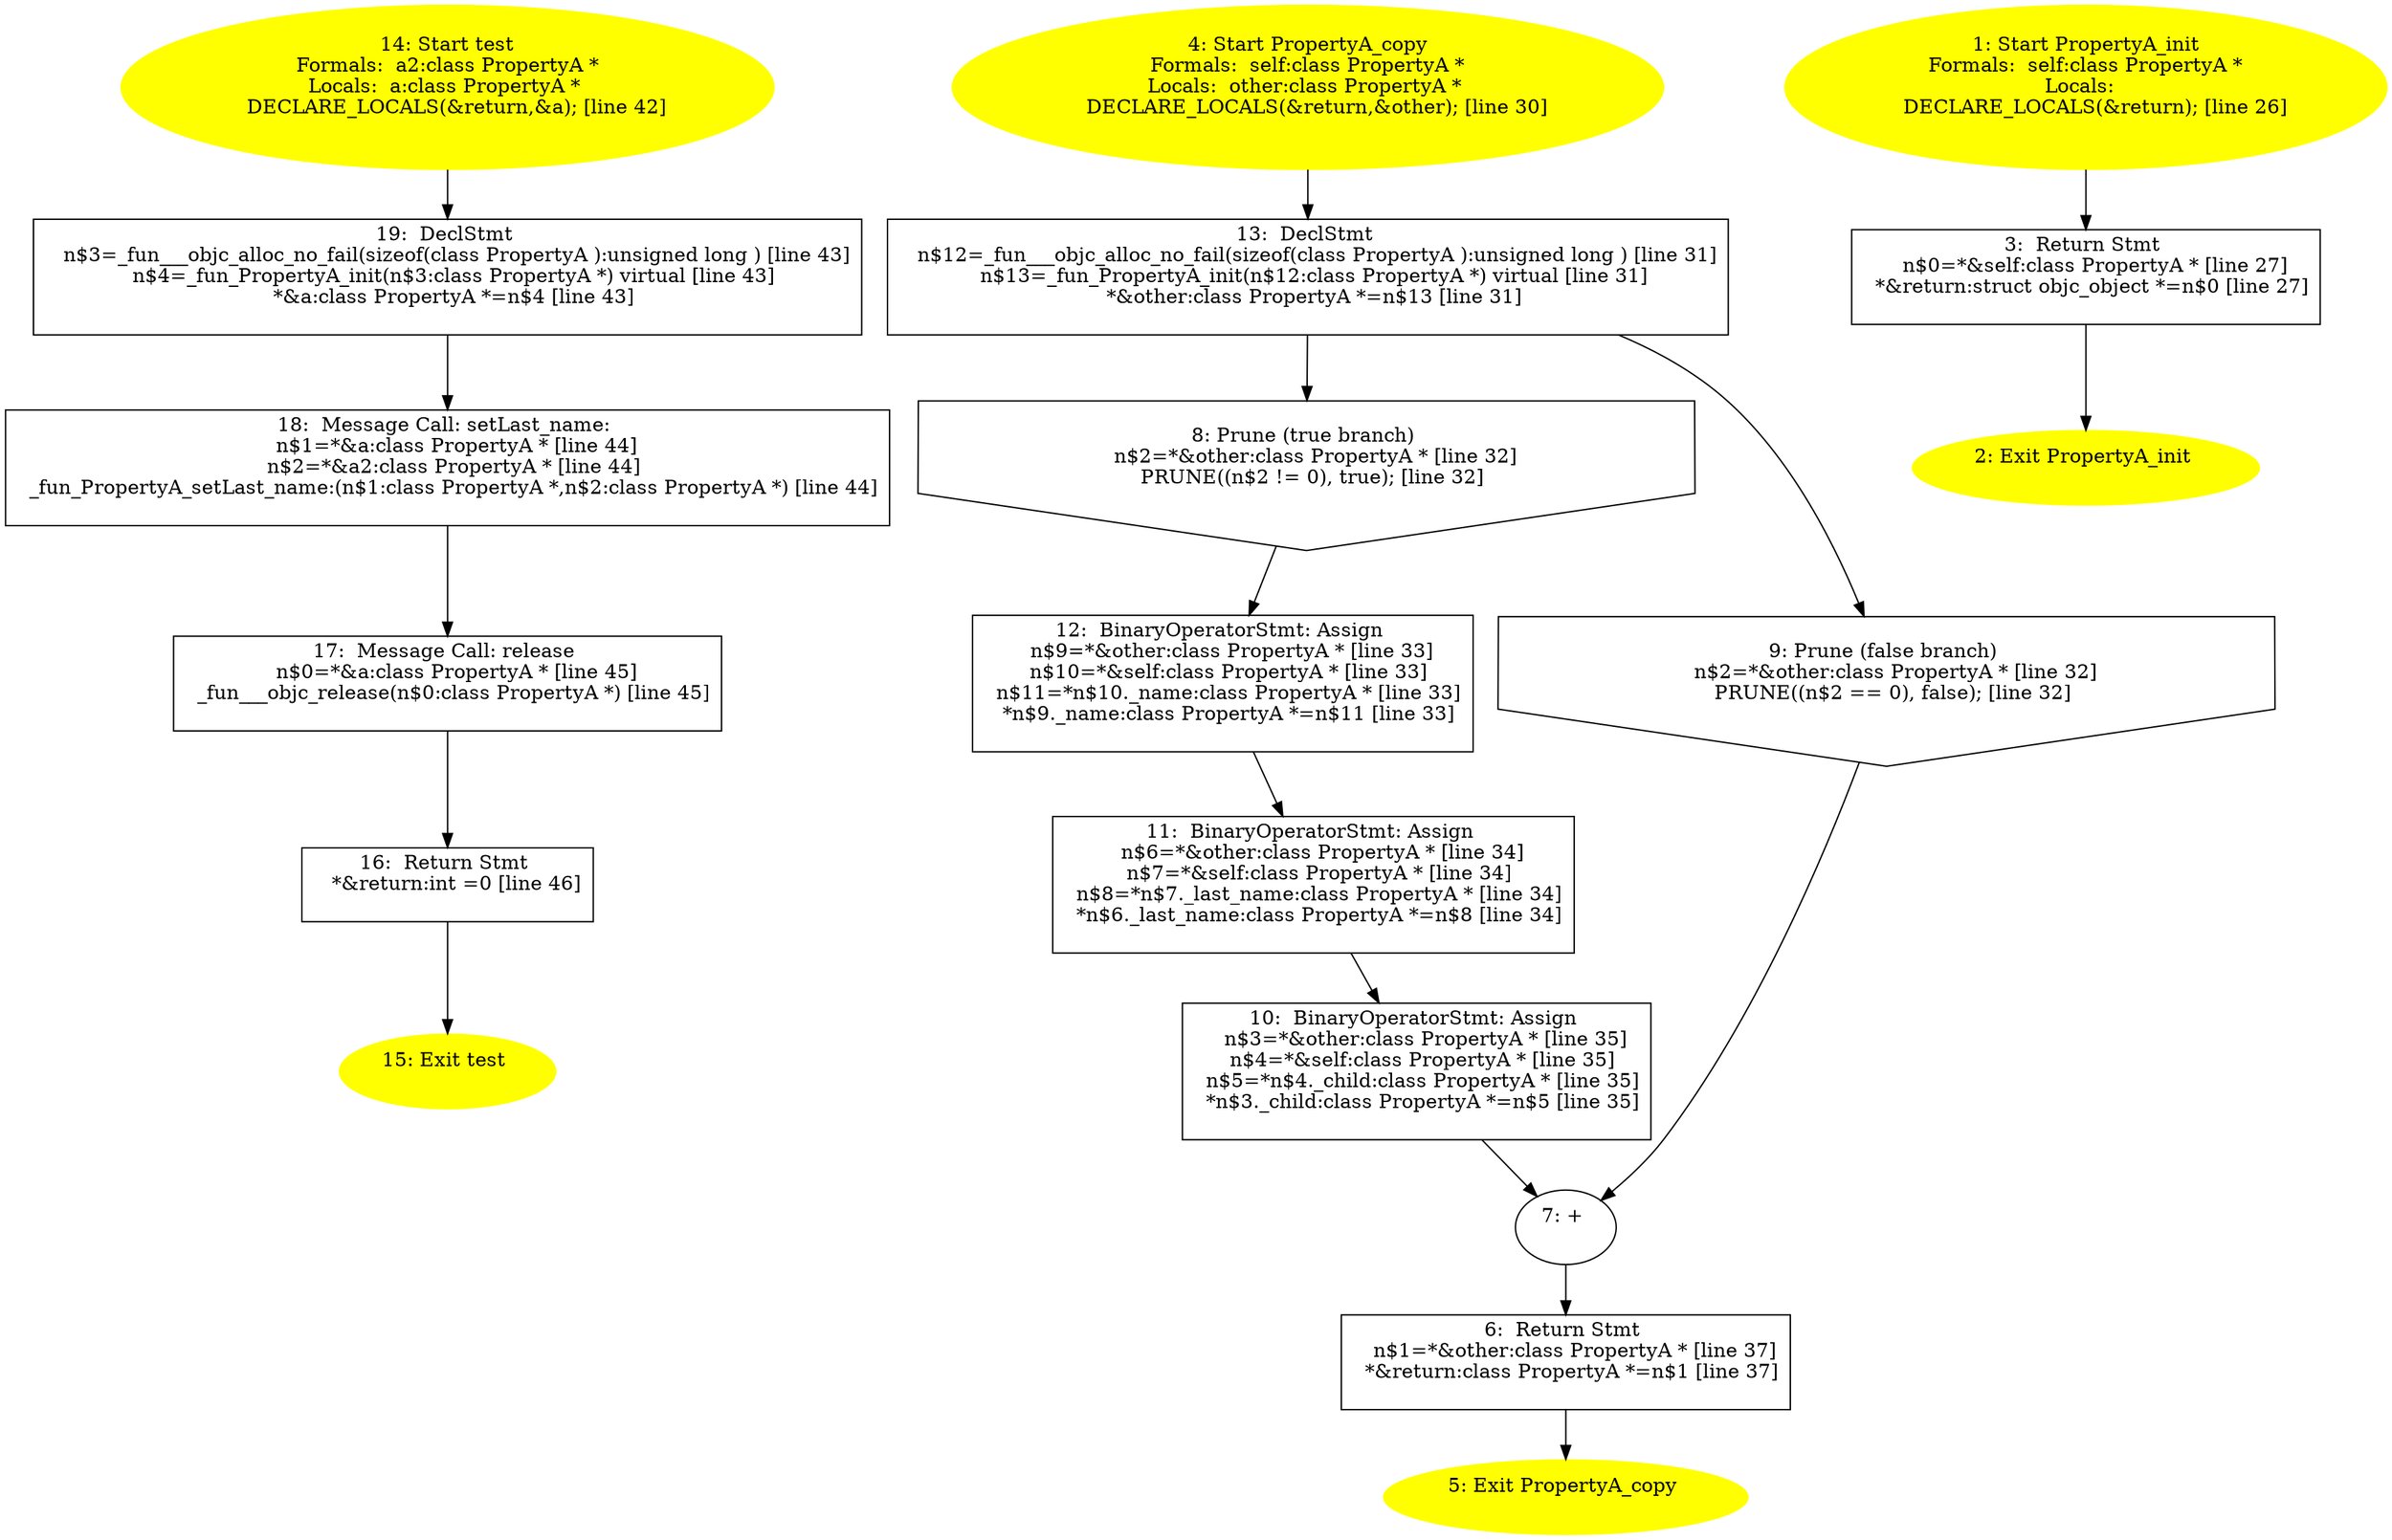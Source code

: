 /* @generated */
digraph iCFG {
19 [label="19:  DeclStmt \n   n$3=_fun___objc_alloc_no_fail(sizeof(class PropertyA ):unsigned long ) [line 43]\n  n$4=_fun_PropertyA_init(n$3:class PropertyA *) virtual [line 43]\n  *&a:class PropertyA *=n$4 [line 43]\n " shape="box"]
	

	 19 -> 18 ;
18 [label="18:  Message Call: setLast_name: \n   n$1=*&a:class PropertyA * [line 44]\n  n$2=*&a2:class PropertyA * [line 44]\n  _fun_PropertyA_setLast_name:(n$1:class PropertyA *,n$2:class PropertyA *) [line 44]\n " shape="box"]
	

	 18 -> 17 ;
17 [label="17:  Message Call: release \n   n$0=*&a:class PropertyA * [line 45]\n  _fun___objc_release(n$0:class PropertyA *) [line 45]\n " shape="box"]
	

	 17 -> 16 ;
16 [label="16:  Return Stmt \n   *&return:int =0 [line 46]\n " shape="box"]
	

	 16 -> 15 ;
15 [label="15: Exit test \n  " color=yellow style=filled]
	

14 [label="14: Start test\nFormals:  a2:class PropertyA *\nLocals:  a:class PropertyA * \n   DECLARE_LOCALS(&return,&a); [line 42]\n " color=yellow style=filled]
	

	 14 -> 19 ;
13 [label="13:  DeclStmt \n   n$12=_fun___objc_alloc_no_fail(sizeof(class PropertyA ):unsigned long ) [line 31]\n  n$13=_fun_PropertyA_init(n$12:class PropertyA *) virtual [line 31]\n  *&other:class PropertyA *=n$13 [line 31]\n " shape="box"]
	

	 13 -> 8 ;
	 13 -> 9 ;
12 [label="12:  BinaryOperatorStmt: Assign \n   n$9=*&other:class PropertyA * [line 33]\n  n$10=*&self:class PropertyA * [line 33]\n  n$11=*n$10._name:class PropertyA * [line 33]\n  *n$9._name:class PropertyA *=n$11 [line 33]\n " shape="box"]
	

	 12 -> 11 ;
11 [label="11:  BinaryOperatorStmt: Assign \n   n$6=*&other:class PropertyA * [line 34]\n  n$7=*&self:class PropertyA * [line 34]\n  n$8=*n$7._last_name:class PropertyA * [line 34]\n  *n$6._last_name:class PropertyA *=n$8 [line 34]\n " shape="box"]
	

	 11 -> 10 ;
10 [label="10:  BinaryOperatorStmt: Assign \n   n$3=*&other:class PropertyA * [line 35]\n  n$4=*&self:class PropertyA * [line 35]\n  n$5=*n$4._child:class PropertyA * [line 35]\n  *n$3._child:class PropertyA *=n$5 [line 35]\n " shape="box"]
	

	 10 -> 7 ;
9 [label="9: Prune (false branch) \n   n$2=*&other:class PropertyA * [line 32]\n  PRUNE((n$2 == 0), false); [line 32]\n " shape="invhouse"]
	

	 9 -> 7 ;
8 [label="8: Prune (true branch) \n   n$2=*&other:class PropertyA * [line 32]\n  PRUNE((n$2 != 0), true); [line 32]\n " shape="invhouse"]
	

	 8 -> 12 ;
7 [label="7: + \n  " ]
	

	 7 -> 6 ;
6 [label="6:  Return Stmt \n   n$1=*&other:class PropertyA * [line 37]\n  *&return:class PropertyA *=n$1 [line 37]\n " shape="box"]
	

	 6 -> 5 ;
5 [label="5: Exit PropertyA_copy \n  " color=yellow style=filled]
	

4 [label="4: Start PropertyA_copy\nFormals:  self:class PropertyA *\nLocals:  other:class PropertyA * \n   DECLARE_LOCALS(&return,&other); [line 30]\n " color=yellow style=filled]
	

	 4 -> 13 ;
3 [label="3:  Return Stmt \n   n$0=*&self:class PropertyA * [line 27]\n  *&return:struct objc_object *=n$0 [line 27]\n " shape="box"]
	

	 3 -> 2 ;
2 [label="2: Exit PropertyA_init \n  " color=yellow style=filled]
	

1 [label="1: Start PropertyA_init\nFormals:  self:class PropertyA *\nLocals:  \n   DECLARE_LOCALS(&return); [line 26]\n " color=yellow style=filled]
	

	 1 -> 3 ;
}
